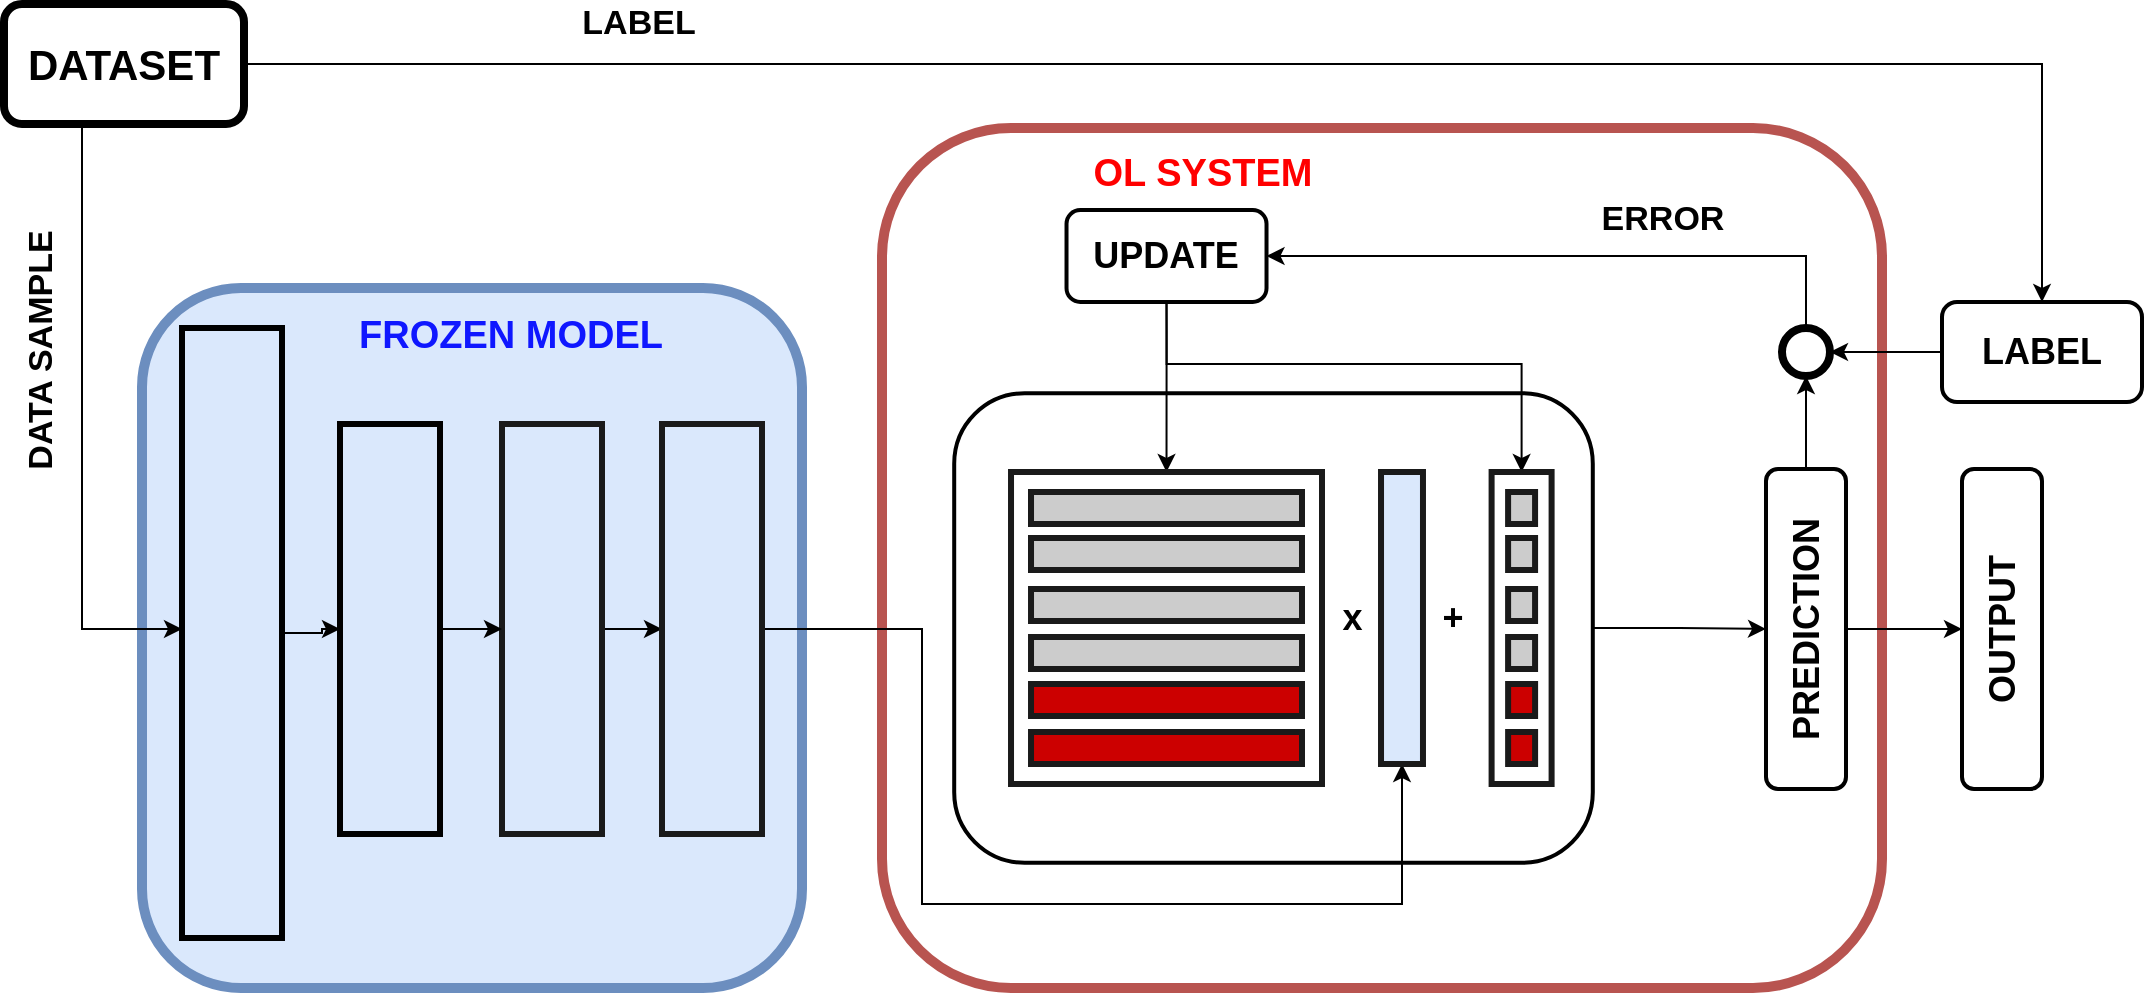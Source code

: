 <mxfile version="16.6.1"><diagram id="-pDA_-JcDbAoSZbiv6Nq" name="Page-1"><mxGraphModel dx="1824" dy="922" grid="1" gridSize="10" guides="1" tooltips="1" connect="1" arrows="1" fold="1" page="1" pageScale="1" pageWidth="1169" pageHeight="827" math="0" shadow="0"><root><mxCell id="0"/><mxCell id="1" parent="0"/><mxCell id="COR0N1jHSTe1fY2n65pP-335" value="" style="rounded=1;whiteSpace=wrap;html=1;fontSize=18;strokeColor=#000000;strokeWidth=2;fillColor=none;rotation=-90;" vertex="1" parent="1"><mxGeometry x="578.35" y="402.35" width="234.8" height="319.3" as="geometry"/></mxCell><mxCell id="COR0N1jHSTe1fY2n65pP-334" value="" style="rounded=1;whiteSpace=wrap;html=1;fontSize=18;strokeColor=#b85450;strokeWidth=5;fillColor=none;" vertex="1" parent="1"><mxGeometry x="500" y="312" width="500" height="430" as="geometry"/></mxCell><mxCell id="COR0N1jHSTe1fY2n65pP-331" value="" style="rounded=1;whiteSpace=wrap;html=1;fontSize=18;strokeWidth=5;fillColor=#dae8fc;strokeColor=#6c8ebf;" vertex="1" parent="1"><mxGeometry x="130" y="392" width="330" height="350" as="geometry"/></mxCell><mxCell id="COR0N1jHSTe1fY2n65pP-339" style="edgeStyle=orthogonalEdgeStyle;rounded=0;orthogonalLoop=1;jettySize=auto;html=1;exitX=0.5;exitY=1;exitDx=0;exitDy=0;entryX=0;entryY=0.5;entryDx=0;entryDy=0;fontSize=18;" edge="1" parent="1" source="COR0N1jHSTe1fY2n65pP-38"><mxGeometry relative="1" as="geometry"><mxPoint x="150" y="562.5" as="targetPoint"/><Array as="points"><mxPoint x="100" y="310"/><mxPoint x="100" y="563"/></Array></mxGeometry></mxCell><mxCell id="COR0N1jHSTe1fY2n65pP-365" value="&lt;font color=&quot;#000000&quot;&gt;&lt;b&gt;DATA SAMPLE&lt;/b&gt;&lt;/font&gt;" style="edgeLabel;html=1;align=center;verticalAlign=middle;resizable=0;points=[];fontSize=17;fontColor=#FF0000;rotation=-90;" vertex="1" connectable="0" parent="COR0N1jHSTe1fY2n65pP-339"><mxGeometry x="-0.59" y="1" relative="1" as="geometry"><mxPoint x="-21" y="68" as="offset"/></mxGeometry></mxCell><mxCell id="COR0N1jHSTe1fY2n65pP-340" style="edgeStyle=orthogonalEdgeStyle;rounded=0;orthogonalLoop=1;jettySize=auto;html=1;exitX=1;exitY=0.5;exitDx=0;exitDy=0;entryX=0.5;entryY=0;entryDx=0;entryDy=0;fontSize=18;" edge="1" parent="1" source="COR0N1jHSTe1fY2n65pP-38" target="COR0N1jHSTe1fY2n65pP-338"><mxGeometry relative="1" as="geometry"/></mxCell><mxCell id="COR0N1jHSTe1fY2n65pP-366" value="&lt;b&gt;LABEL&lt;/b&gt;" style="edgeLabel;html=1;align=center;verticalAlign=middle;resizable=0;points=[];fontSize=17;fontColor=#000000;" vertex="1" connectable="0" parent="COR0N1jHSTe1fY2n65pP-340"><mxGeometry x="-0.785" y="-1" relative="1" as="geometry"><mxPoint x="87" y="-21" as="offset"/></mxGeometry></mxCell><mxCell id="COR0N1jHSTe1fY2n65pP-38" value="&lt;font style=&quot;font-size: 21px&quot;&gt;&lt;b&gt;DATASET&lt;/b&gt;&lt;/font&gt;" style="rounded=1;whiteSpace=wrap;html=1;strokeWidth=4;" vertex="1" parent="1"><mxGeometry x="61" y="250" width="120" height="60" as="geometry"/></mxCell><mxCell id="COR0N1jHSTe1fY2n65pP-328" style="edgeStyle=orthogonalEdgeStyle;rounded=0;orthogonalLoop=1;jettySize=auto;html=1;entryX=0;entryY=0.5;entryDx=0;entryDy=0;fontSize=18;" edge="1" parent="1" source="COR0N1jHSTe1fY2n65pP-223" target="COR0N1jHSTe1fY2n65pP-230"><mxGeometry relative="1" as="geometry"/></mxCell><mxCell id="COR0N1jHSTe1fY2n65pP-223" value="" style="rounded=0;whiteSpace=wrap;html=1;fillColor=#dae8fc;strokeColor=#000000;strokeWidth=3;" vertex="1" parent="1"><mxGeometry x="150" y="412" width="50" height="305" as="geometry"/></mxCell><mxCell id="COR0N1jHSTe1fY2n65pP-330" style="edgeStyle=orthogonalEdgeStyle;rounded=0;orthogonalLoop=1;jettySize=auto;html=1;exitX=1;exitY=0.5;exitDx=0;exitDy=0;entryX=0;entryY=0.5;entryDx=0;entryDy=0;fontSize=18;" edge="1" parent="1" source="COR0N1jHSTe1fY2n65pP-225" target="COR0N1jHSTe1fY2n65pP-235"><mxGeometry relative="1" as="geometry"/></mxCell><mxCell id="COR0N1jHSTe1fY2n65pP-225" value="" style="rounded=0;whiteSpace=wrap;html=1;fillColor=#dae8fc;strokeColor=#1A1A1A;strokeWidth=3;" vertex="1" parent="1"><mxGeometry x="310" y="460" width="50" height="205" as="geometry"/></mxCell><mxCell id="COR0N1jHSTe1fY2n65pP-329" style="edgeStyle=orthogonalEdgeStyle;rounded=0;orthogonalLoop=1;jettySize=auto;html=1;entryX=0;entryY=0.5;entryDx=0;entryDy=0;fontSize=18;" edge="1" parent="1" source="COR0N1jHSTe1fY2n65pP-230" target="COR0N1jHSTe1fY2n65pP-225"><mxGeometry relative="1" as="geometry"/></mxCell><mxCell id="COR0N1jHSTe1fY2n65pP-230" value="" style="rounded=0;whiteSpace=wrap;html=1;fillColor=#dae8fc;strokeColor=#000000;strokeWidth=3;" vertex="1" parent="1"><mxGeometry x="229" y="460" width="50" height="205" as="geometry"/></mxCell><mxCell id="COR0N1jHSTe1fY2n65pP-388" style="edgeStyle=orthogonalEdgeStyle;rounded=0;orthogonalLoop=1;jettySize=auto;html=1;exitX=1;exitY=0.5;exitDx=0;exitDy=0;entryX=0.5;entryY=1;entryDx=0;entryDy=0;fontSize=17;fontColor=#000000;" edge="1" parent="1" source="COR0N1jHSTe1fY2n65pP-235" target="COR0N1jHSTe1fY2n65pP-368"><mxGeometry relative="1" as="geometry"><Array as="points"><mxPoint x="520" y="563"/><mxPoint x="520" y="700"/><mxPoint x="760" y="700"/></Array></mxGeometry></mxCell><mxCell id="COR0N1jHSTe1fY2n65pP-235" value="" style="rounded=0;whiteSpace=wrap;html=1;fillColor=#dae8fc;strokeColor=#1A1A1A;strokeWidth=3;" vertex="1" parent="1"><mxGeometry x="390" y="460" width="50" height="205" as="geometry"/></mxCell><mxCell id="COR0N1jHSTe1fY2n65pP-363" style="edgeStyle=orthogonalEdgeStyle;rounded=0;orthogonalLoop=1;jettySize=auto;html=1;exitX=0.5;exitY=1;exitDx=0;exitDy=0;entryX=0.5;entryY=0;entryDx=0;entryDy=0;fontSize=17;fontColor=#FF0000;" edge="1" parent="1" source="COR0N1jHSTe1fY2n65pP-335" target="COR0N1jHSTe1fY2n65pP-336"><mxGeometry relative="1" as="geometry"/></mxCell><mxCell id="COR0N1jHSTe1fY2n65pP-350" style="edgeStyle=orthogonalEdgeStyle;rounded=0;orthogonalLoop=1;jettySize=auto;html=1;exitX=0.5;exitY=1;exitDx=0;exitDy=0;fontSize=19;fontColor=#000000;entryX=0.5;entryY=0;entryDx=0;entryDy=0;" edge="1" parent="1" source="COR0N1jHSTe1fY2n65pP-336" target="COR0N1jHSTe1fY2n65pP-351"><mxGeometry relative="1" as="geometry"><mxPoint x="879" y="563" as="targetPoint"/></mxGeometry></mxCell><mxCell id="COR0N1jHSTe1fY2n65pP-359" style="edgeStyle=orthogonalEdgeStyle;rounded=0;orthogonalLoop=1;jettySize=auto;html=1;exitX=1;exitY=0.5;exitDx=0;exitDy=0;entryX=0.5;entryY=1;entryDx=0;entryDy=0;fontSize=19;fontColor=#000000;" edge="1" parent="1" source="COR0N1jHSTe1fY2n65pP-336" target="COR0N1jHSTe1fY2n65pP-357"><mxGeometry relative="1" as="geometry"/></mxCell><mxCell id="COR0N1jHSTe1fY2n65pP-336" value="&lt;b&gt;PREDICTION&lt;/b&gt;" style="rounded=1;whiteSpace=wrap;html=1;fontSize=18;strokeColor=#000000;strokeWidth=2;fillColor=none;rotation=-90;" vertex="1" parent="1"><mxGeometry x="882" y="542.5" width="160" height="40" as="geometry"/></mxCell><mxCell id="COR0N1jHSTe1fY2n65pP-393" style="edgeStyle=orthogonalEdgeStyle;rounded=0;orthogonalLoop=1;jettySize=auto;html=1;exitX=0.5;exitY=1;exitDx=0;exitDy=0;entryX=0.5;entryY=0;entryDx=0;entryDy=0;fontSize=19;fontColor=#000000;" edge="1" parent="1" source="COR0N1jHSTe1fY2n65pP-337" target="COR0N1jHSTe1fY2n65pP-369"><mxGeometry relative="1" as="geometry"><Array as="points"><mxPoint x="642" y="430"/><mxPoint x="820" y="430"/></Array></mxGeometry></mxCell><mxCell id="COR0N1jHSTe1fY2n65pP-394" style="edgeStyle=orthogonalEdgeStyle;rounded=0;orthogonalLoop=1;jettySize=auto;html=1;exitX=0.5;exitY=1;exitDx=0;exitDy=0;entryX=0.5;entryY=0;entryDx=0;entryDy=0;fontSize=19;fontColor=#000000;" edge="1" parent="1" source="COR0N1jHSTe1fY2n65pP-337" target="COR0N1jHSTe1fY2n65pP-370"><mxGeometry relative="1" as="geometry"><Array as="points"><mxPoint x="642" y="414"/></Array></mxGeometry></mxCell><mxCell id="COR0N1jHSTe1fY2n65pP-337" value="&lt;b&gt;UPDATE&lt;/b&gt;" style="rounded=1;whiteSpace=wrap;html=1;fontSize=18;strokeColor=#000000;strokeWidth=2;fillColor=none;rotation=0;" vertex="1" parent="1"><mxGeometry x="592.26" y="353" width="100" height="46" as="geometry"/></mxCell><mxCell id="COR0N1jHSTe1fY2n65pP-358" style="edgeStyle=orthogonalEdgeStyle;rounded=0;orthogonalLoop=1;jettySize=auto;html=1;exitX=0;exitY=0.5;exitDx=0;exitDy=0;entryX=1;entryY=0.5;entryDx=0;entryDy=0;fontSize=19;fontColor=#000000;" edge="1" parent="1" source="COR0N1jHSTe1fY2n65pP-338" target="COR0N1jHSTe1fY2n65pP-357"><mxGeometry relative="1" as="geometry"/></mxCell><mxCell id="COR0N1jHSTe1fY2n65pP-338" value="&lt;b&gt;LABEL&lt;/b&gt;" style="rounded=1;whiteSpace=wrap;html=1;fontSize=18;strokeColor=#000000;strokeWidth=2;fillColor=none;rotation=0;" vertex="1" parent="1"><mxGeometry x="1030" y="399" width="100" height="50" as="geometry"/></mxCell><mxCell id="COR0N1jHSTe1fY2n65pP-351" value="&lt;b&gt;OUTPUT&lt;/b&gt;" style="rounded=1;whiteSpace=wrap;html=1;fontSize=18;strokeColor=#000000;strokeWidth=2;fillColor=none;rotation=-90;" vertex="1" parent="1"><mxGeometry x="980" y="542.5" width="160" height="40" as="geometry"/></mxCell><mxCell id="COR0N1jHSTe1fY2n65pP-352" value="&lt;b&gt;&lt;font color=&quot;#0f17ff&quot;&gt;FROZEN MODEL&lt;/font&gt;&lt;/b&gt;" style="text;html=1;align=center;verticalAlign=middle;resizable=0;points=[];autosize=1;strokeColor=none;fillColor=none;fontSize=19;fontColor=#000000;" vertex="1" parent="1"><mxGeometry x="229" y="401" width="170" height="30" as="geometry"/></mxCell><mxCell id="COR0N1jHSTe1fY2n65pP-353" value="&lt;b&gt;&lt;font color=&quot;#ff0000&quot;&gt;OL SYSTEM&lt;/font&gt;&lt;/b&gt;" style="text;html=1;align=center;verticalAlign=middle;resizable=0;points=[];autosize=1;strokeColor=none;fillColor=none;fontSize=19;fontColor=#000000;" vertex="1" parent="1"><mxGeometry x="595" y="320" width="130" height="30" as="geometry"/></mxCell><mxCell id="COR0N1jHSTe1fY2n65pP-360" style="edgeStyle=orthogonalEdgeStyle;rounded=0;orthogonalLoop=1;jettySize=auto;html=1;exitX=0.5;exitY=0;exitDx=0;exitDy=0;entryX=1;entryY=0.5;entryDx=0;entryDy=0;fontSize=19;fontColor=#000000;" edge="1" parent="1" source="COR0N1jHSTe1fY2n65pP-357" target="COR0N1jHSTe1fY2n65pP-337"><mxGeometry relative="1" as="geometry"/></mxCell><mxCell id="COR0N1jHSTe1fY2n65pP-361" value="&lt;b&gt;&lt;font style=&quot;font-size: 17px&quot;&gt;ERROR&lt;/font&gt;&lt;/b&gt;" style="edgeLabel;html=1;align=center;verticalAlign=middle;resizable=0;points=[];fontSize=19;fontColor=#000000;" vertex="1" connectable="0" parent="COR0N1jHSTe1fY2n65pP-360"><mxGeometry x="-0.751" y="2" relative="1" as="geometry"><mxPoint x="-70" y="-21" as="offset"/></mxGeometry></mxCell><mxCell id="COR0N1jHSTe1fY2n65pP-357" value="" style="ellipse;whiteSpace=wrap;html=1;aspect=fixed;fontSize=19;fontColor=#000000;strokeColor=#000000;strokeWidth=4;fillColor=none;" vertex="1" parent="1"><mxGeometry x="950" y="412" width="24" height="24" as="geometry"/></mxCell><mxCell id="COR0N1jHSTe1fY2n65pP-368" value="" style="rounded=0;whiteSpace=wrap;html=1;fillColor=#dae8fc;strokeColor=#1A1A1A;strokeWidth=3;" vertex="1" parent="1"><mxGeometry x="749.51" y="484" width="20.98" height="146" as="geometry"/></mxCell><mxCell id="COR0N1jHSTe1fY2n65pP-369" value="" style="rounded=0;whiteSpace=wrap;html=1;fillColor=none;strokeColor=#1A1A1A;strokeWidth=3;" vertex="1" parent="1"><mxGeometry x="804.8" y="484" width="30" height="156" as="geometry"/></mxCell><mxCell id="COR0N1jHSTe1fY2n65pP-370" value="" style="rounded=0;whiteSpace=wrap;html=1;fillColor=none;strokeColor=#1A1A1A;strokeWidth=3;" vertex="1" parent="1"><mxGeometry x="564.51" y="484" width="155.49" height="156" as="geometry"/></mxCell><mxCell id="COR0N1jHSTe1fY2n65pP-371" value="" style="rounded=0;whiteSpace=wrap;html=1;fillColor=none;strokeColor=#1A1A1A;strokeWidth=3;" vertex="1" parent="1"><mxGeometry x="574.51" y="494" width="135.49" height="16" as="geometry"/></mxCell><mxCell id="COR0N1jHSTe1fY2n65pP-372" value="" style="rounded=0;whiteSpace=wrap;html=1;fillColor=none;strokeColor=#1A1A1A;strokeWidth=3;" vertex="1" parent="1"><mxGeometry x="574.51" y="517" width="135.49" height="16" as="geometry"/></mxCell><mxCell id="COR0N1jHSTe1fY2n65pP-373" value="" style="rounded=0;whiteSpace=wrap;html=1;fillColor=#CCCCCC;strokeColor=#1A1A1A;strokeWidth=3;" vertex="1" parent="1"><mxGeometry x="574.51" y="542.5" width="135.49" height="16" as="geometry"/></mxCell><mxCell id="COR0N1jHSTe1fY2n65pP-374" value="" style="rounded=0;whiteSpace=wrap;html=1;fillColor=#CCCCCC;strokeColor=#1A1A1A;strokeWidth=3;" vertex="1" parent="1"><mxGeometry x="574.51" y="566.5" width="135.49" height="16" as="geometry"/></mxCell><mxCell id="COR0N1jHSTe1fY2n65pP-375" value="" style="rounded=0;whiteSpace=wrap;html=1;fillColor=#CC0000;strokeColor=#1A1A1A;strokeWidth=3;" vertex="1" parent="1"><mxGeometry x="574.51" y="590" width="135.49" height="16" as="geometry"/></mxCell><mxCell id="COR0N1jHSTe1fY2n65pP-376" value="" style="rounded=0;whiteSpace=wrap;html=1;fillColor=#CC0000;strokeColor=#1A1A1A;strokeWidth=3;" vertex="1" parent="1"><mxGeometry x="574.51" y="614" width="135.49" height="16" as="geometry"/></mxCell><mxCell id="COR0N1jHSTe1fY2n65pP-377" value="" style="rounded=0;whiteSpace=wrap;html=1;fillColor=#CCCCCC;strokeColor=#1A1A1A;strokeWidth=3;" vertex="1" parent="1"><mxGeometry x="574.51" y="494" width="135.49" height="16" as="geometry"/></mxCell><mxCell id="COR0N1jHSTe1fY2n65pP-378" value="" style="rounded=0;whiteSpace=wrap;html=1;fillColor=#CCCCCC;strokeColor=#1A1A1A;strokeWidth=3;" vertex="1" parent="1"><mxGeometry x="574.51" y="517" width="135.49" height="16" as="geometry"/></mxCell><mxCell id="COR0N1jHSTe1fY2n65pP-379" value="" style="rounded=0;whiteSpace=wrap;html=1;fillColor=#CCCCCC;strokeColor=#1A1A1A;strokeWidth=3;" vertex="1" parent="1"><mxGeometry x="813.05" y="494" width="13.49" height="16" as="geometry"/></mxCell><mxCell id="COR0N1jHSTe1fY2n65pP-380" value="" style="rounded=0;whiteSpace=wrap;html=1;fillColor=#CCCCCC;strokeColor=#1A1A1A;strokeWidth=3;" vertex="1" parent="1"><mxGeometry x="813.05" y="517" width="13.49" height="16" as="geometry"/></mxCell><mxCell id="COR0N1jHSTe1fY2n65pP-381" value="" style="rounded=0;whiteSpace=wrap;html=1;fillColor=#CCCCCC;strokeColor=#1A1A1A;strokeWidth=3;" vertex="1" parent="1"><mxGeometry x="813.05" y="542.5" width="13.49" height="16" as="geometry"/></mxCell><mxCell id="COR0N1jHSTe1fY2n65pP-382" value="" style="rounded=0;whiteSpace=wrap;html=1;fillColor=#CCCCCC;strokeColor=#1A1A1A;strokeWidth=3;" vertex="1" parent="1"><mxGeometry x="813.05" y="566.5" width="13.49" height="16" as="geometry"/></mxCell><mxCell id="COR0N1jHSTe1fY2n65pP-383" value="" style="rounded=0;whiteSpace=wrap;html=1;fillColor=#CC0000;strokeColor=#1A1A1A;strokeWidth=3;" vertex="1" parent="1"><mxGeometry x="813.06" y="590" width="13.49" height="16" as="geometry"/></mxCell><mxCell id="COR0N1jHSTe1fY2n65pP-384" value="" style="rounded=0;whiteSpace=wrap;html=1;fillColor=#CC0000;strokeColor=#1A1A1A;strokeWidth=3;" vertex="1" parent="1"><mxGeometry x="813.06" y="614" width="13.49" height="16" as="geometry"/></mxCell><mxCell id="COR0N1jHSTe1fY2n65pP-389" value="&lt;b&gt;&lt;font style=&quot;font-size: 18px&quot;&gt;x&amp;nbsp; &amp;nbsp; &amp;nbsp; &amp;nbsp; +&lt;/font&gt;&lt;/b&gt;" style="text;html=1;align=center;verticalAlign=middle;resizable=0;points=[];autosize=1;strokeColor=none;fillColor=none;fontSize=17;fontColor=#000000;" vertex="1" parent="1"><mxGeometry x="720" y="542" width="80" height="30" as="geometry"/></mxCell></root></mxGraphModel></diagram></mxfile>